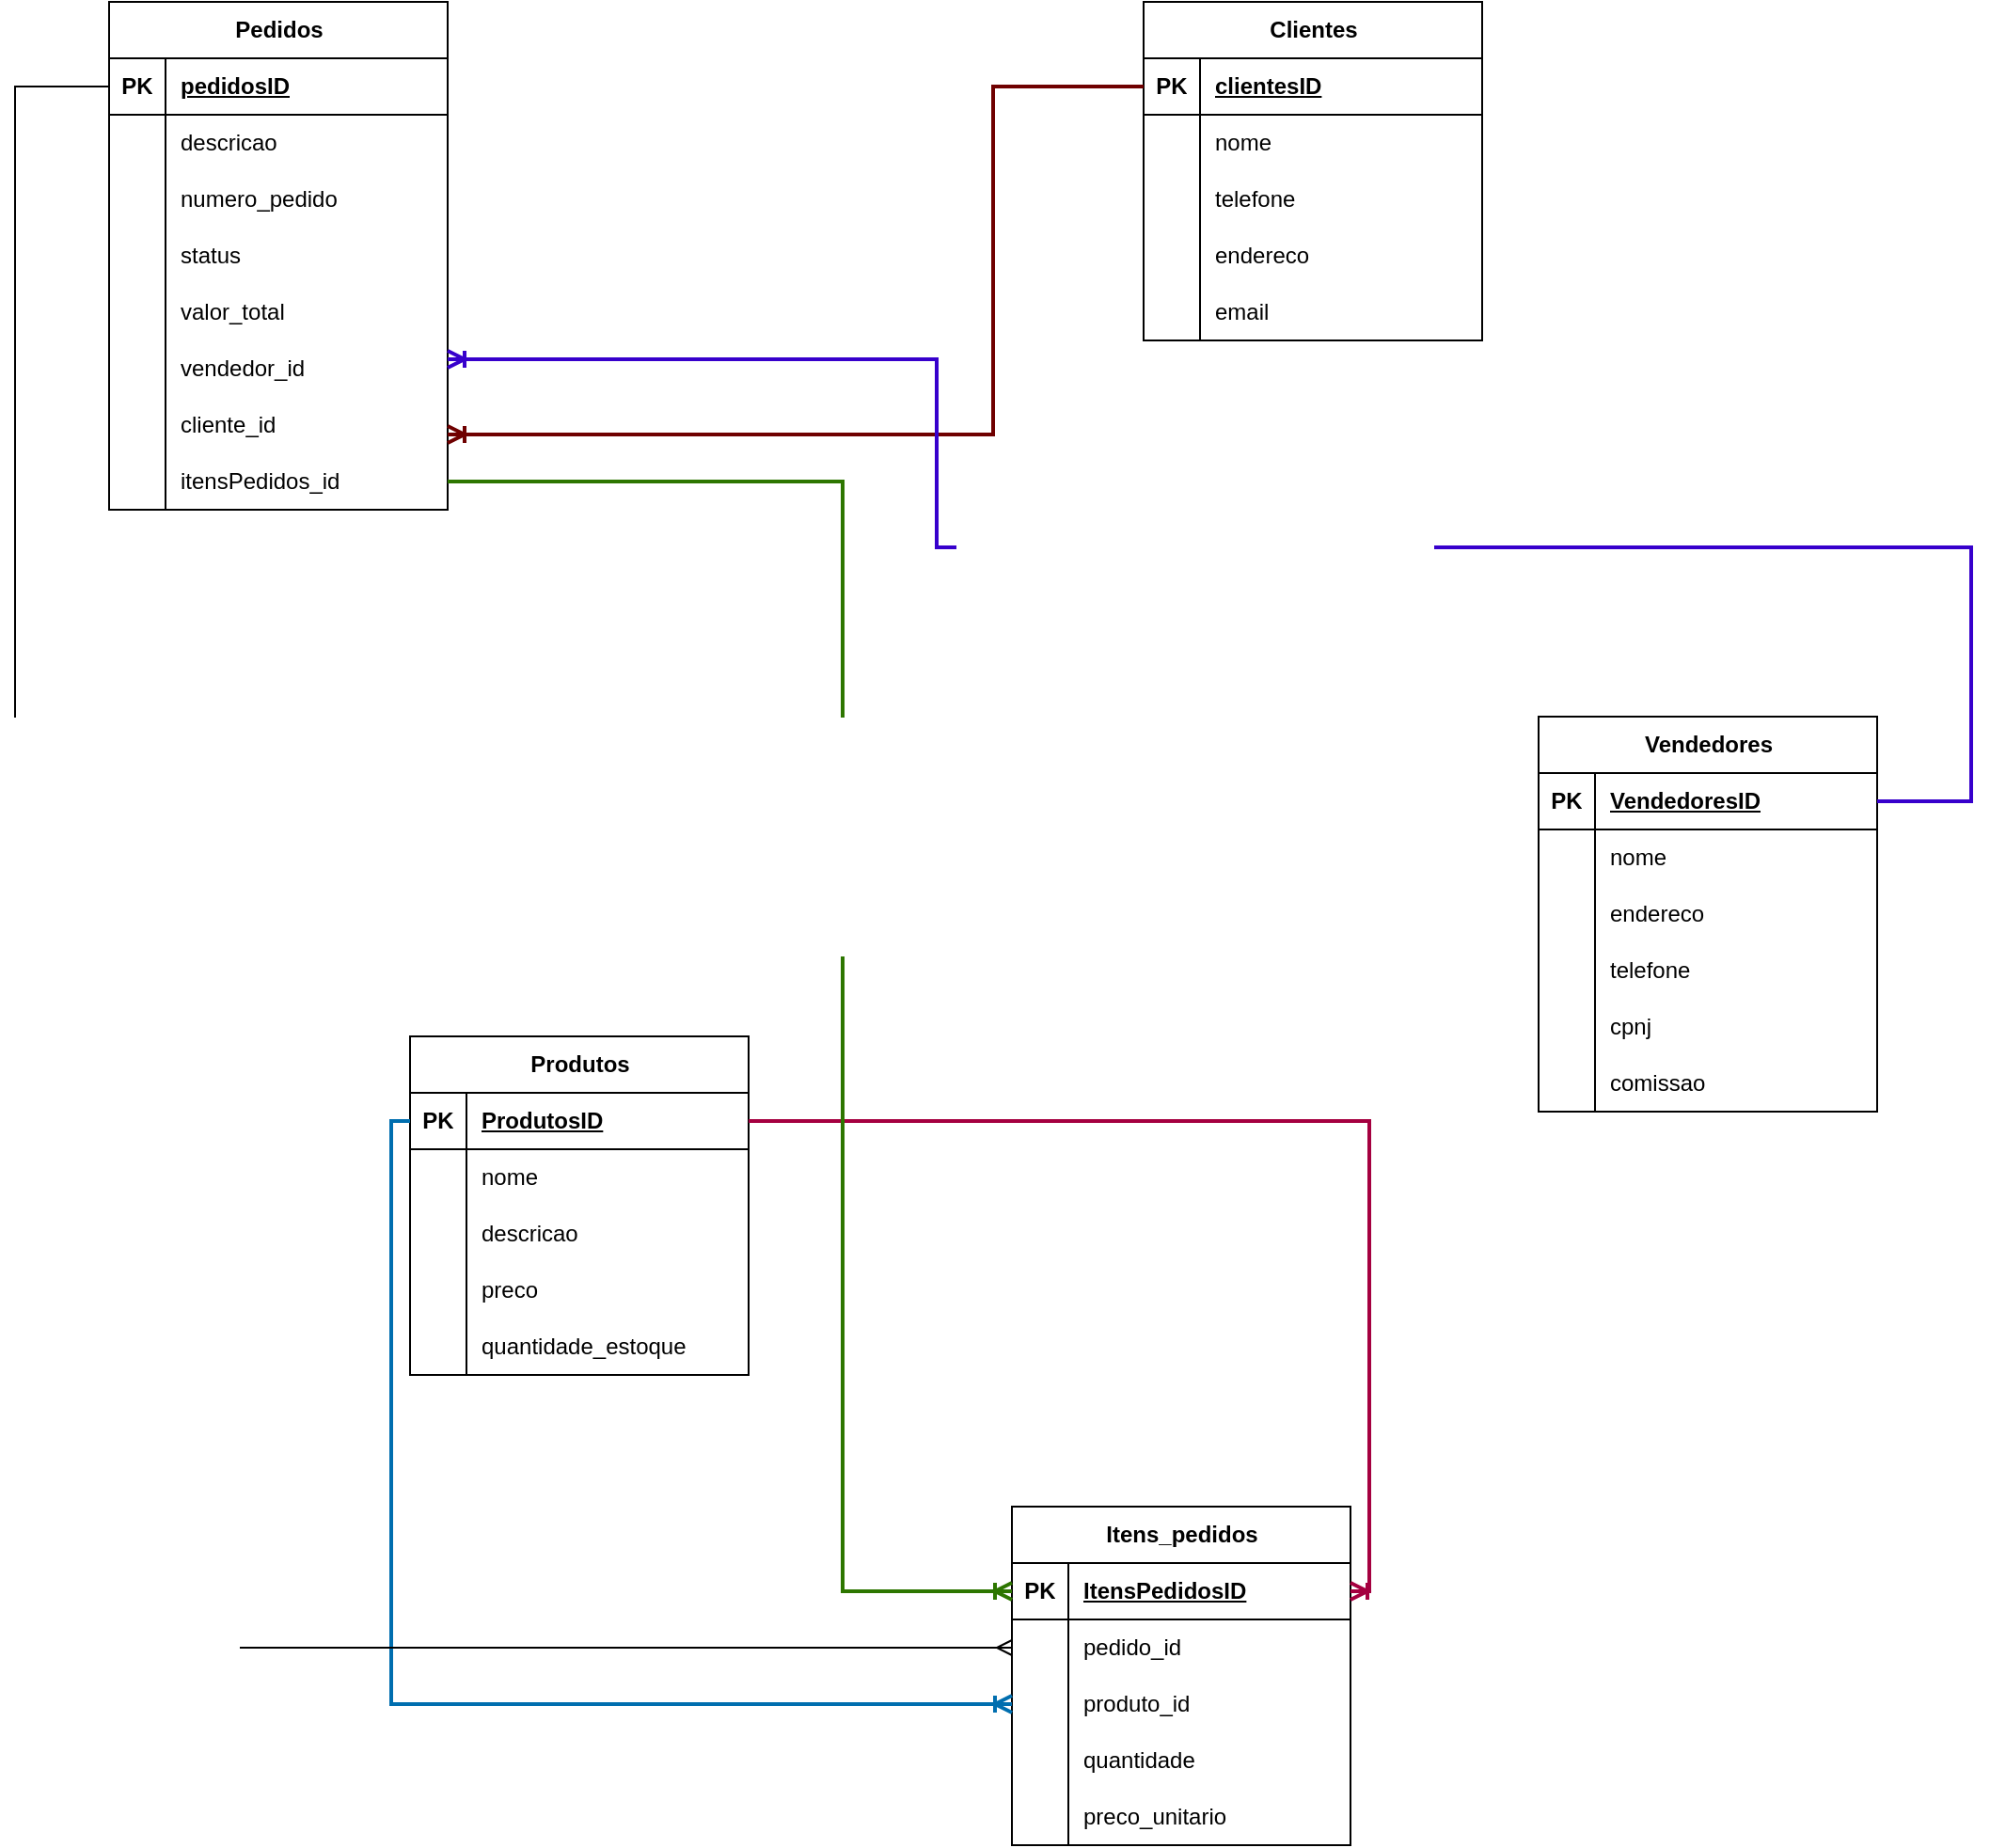 <mxfile version="27.2.0">
  <diagram name="Página-1" id="6FJPmShcz8cH9Rp6c7KJ">
    <mxGraphModel dx="2280" dy="775" grid="1" gridSize="10" guides="1" tooltips="1" connect="1" arrows="1" fold="1" page="1" pageScale="1" pageWidth="827" pageHeight="1169" math="0" shadow="0">
      <root>
        <mxCell id="0" />
        <mxCell id="1" parent="0" />
        <mxCell id="ViAc8GlZ0rlpgZaHdrDQ-25" value="Clientes" style="shape=table;startSize=30;container=1;collapsible=1;childLayout=tableLayout;fixedRows=1;rowLines=0;fontStyle=1;align=center;resizeLast=1;html=1;" parent="1" vertex="1">
          <mxGeometry x="220" y="60" width="180" height="180" as="geometry" />
        </mxCell>
        <mxCell id="ViAc8GlZ0rlpgZaHdrDQ-26" value="" style="shape=tableRow;horizontal=0;startSize=0;swimlaneHead=0;swimlaneBody=0;fillColor=none;collapsible=0;dropTarget=0;points=[[0,0.5],[1,0.5]];portConstraint=eastwest;top=0;left=0;right=0;bottom=1;" parent="ViAc8GlZ0rlpgZaHdrDQ-25" vertex="1">
          <mxGeometry y="30" width="180" height="30" as="geometry" />
        </mxCell>
        <mxCell id="ViAc8GlZ0rlpgZaHdrDQ-27" value="PK" style="shape=partialRectangle;connectable=0;fillColor=none;top=0;left=0;bottom=0;right=0;fontStyle=1;overflow=hidden;whiteSpace=wrap;html=1;" parent="ViAc8GlZ0rlpgZaHdrDQ-26" vertex="1">
          <mxGeometry width="30" height="30" as="geometry">
            <mxRectangle width="30" height="30" as="alternateBounds" />
          </mxGeometry>
        </mxCell>
        <mxCell id="ViAc8GlZ0rlpgZaHdrDQ-28" value="clientesID" style="shape=partialRectangle;connectable=0;fillColor=none;top=0;left=0;bottom=0;right=0;align=left;spacingLeft=6;fontStyle=5;overflow=hidden;whiteSpace=wrap;html=1;" parent="ViAc8GlZ0rlpgZaHdrDQ-26" vertex="1">
          <mxGeometry x="30" width="150" height="30" as="geometry">
            <mxRectangle width="150" height="30" as="alternateBounds" />
          </mxGeometry>
        </mxCell>
        <mxCell id="ViAc8GlZ0rlpgZaHdrDQ-29" value="" style="shape=tableRow;horizontal=0;startSize=0;swimlaneHead=0;swimlaneBody=0;fillColor=none;collapsible=0;dropTarget=0;points=[[0,0.5],[1,0.5]];portConstraint=eastwest;top=0;left=0;right=0;bottom=0;" parent="ViAc8GlZ0rlpgZaHdrDQ-25" vertex="1">
          <mxGeometry y="60" width="180" height="30" as="geometry" />
        </mxCell>
        <mxCell id="ViAc8GlZ0rlpgZaHdrDQ-30" value="" style="shape=partialRectangle;connectable=0;fillColor=none;top=0;left=0;bottom=0;right=0;editable=1;overflow=hidden;whiteSpace=wrap;html=1;" parent="ViAc8GlZ0rlpgZaHdrDQ-29" vertex="1">
          <mxGeometry width="30" height="30" as="geometry">
            <mxRectangle width="30" height="30" as="alternateBounds" />
          </mxGeometry>
        </mxCell>
        <mxCell id="ViAc8GlZ0rlpgZaHdrDQ-31" value="nome" style="shape=partialRectangle;connectable=0;fillColor=none;top=0;left=0;bottom=0;right=0;align=left;spacingLeft=6;overflow=hidden;whiteSpace=wrap;html=1;" parent="ViAc8GlZ0rlpgZaHdrDQ-29" vertex="1">
          <mxGeometry x="30" width="150" height="30" as="geometry">
            <mxRectangle width="150" height="30" as="alternateBounds" />
          </mxGeometry>
        </mxCell>
        <mxCell id="ViAc8GlZ0rlpgZaHdrDQ-32" value="" style="shape=tableRow;horizontal=0;startSize=0;swimlaneHead=0;swimlaneBody=0;fillColor=none;collapsible=0;dropTarget=0;points=[[0,0.5],[1,0.5]];portConstraint=eastwest;top=0;left=0;right=0;bottom=0;" parent="ViAc8GlZ0rlpgZaHdrDQ-25" vertex="1">
          <mxGeometry y="90" width="180" height="30" as="geometry" />
        </mxCell>
        <mxCell id="ViAc8GlZ0rlpgZaHdrDQ-33" value="" style="shape=partialRectangle;connectable=0;fillColor=none;top=0;left=0;bottom=0;right=0;editable=1;overflow=hidden;whiteSpace=wrap;html=1;" parent="ViAc8GlZ0rlpgZaHdrDQ-32" vertex="1">
          <mxGeometry width="30" height="30" as="geometry">
            <mxRectangle width="30" height="30" as="alternateBounds" />
          </mxGeometry>
        </mxCell>
        <mxCell id="ViAc8GlZ0rlpgZaHdrDQ-34" value="telefone" style="shape=partialRectangle;connectable=0;fillColor=none;top=0;left=0;bottom=0;right=0;align=left;spacingLeft=6;overflow=hidden;whiteSpace=wrap;html=1;" parent="ViAc8GlZ0rlpgZaHdrDQ-32" vertex="1">
          <mxGeometry x="30" width="150" height="30" as="geometry">
            <mxRectangle width="150" height="30" as="alternateBounds" />
          </mxGeometry>
        </mxCell>
        <mxCell id="ViAc8GlZ0rlpgZaHdrDQ-35" value="" style="shape=tableRow;horizontal=0;startSize=0;swimlaneHead=0;swimlaneBody=0;fillColor=none;collapsible=0;dropTarget=0;points=[[0,0.5],[1,0.5]];portConstraint=eastwest;top=0;left=0;right=0;bottom=0;" parent="ViAc8GlZ0rlpgZaHdrDQ-25" vertex="1">
          <mxGeometry y="120" width="180" height="30" as="geometry" />
        </mxCell>
        <mxCell id="ViAc8GlZ0rlpgZaHdrDQ-36" value="" style="shape=partialRectangle;connectable=0;fillColor=none;top=0;left=0;bottom=0;right=0;editable=1;overflow=hidden;whiteSpace=wrap;html=1;" parent="ViAc8GlZ0rlpgZaHdrDQ-35" vertex="1">
          <mxGeometry width="30" height="30" as="geometry">
            <mxRectangle width="30" height="30" as="alternateBounds" />
          </mxGeometry>
        </mxCell>
        <mxCell id="ViAc8GlZ0rlpgZaHdrDQ-37" value="endereco" style="shape=partialRectangle;connectable=0;fillColor=none;top=0;left=0;bottom=0;right=0;align=left;spacingLeft=6;overflow=hidden;whiteSpace=wrap;html=1;" parent="ViAc8GlZ0rlpgZaHdrDQ-35" vertex="1">
          <mxGeometry x="30" width="150" height="30" as="geometry">
            <mxRectangle width="150" height="30" as="alternateBounds" />
          </mxGeometry>
        </mxCell>
        <mxCell id="ViAc8GlZ0rlpgZaHdrDQ-38" value="" style="shape=tableRow;horizontal=0;startSize=0;swimlaneHead=0;swimlaneBody=0;fillColor=none;collapsible=0;dropTarget=0;points=[[0,0.5],[1,0.5]];portConstraint=eastwest;top=0;left=0;right=0;bottom=0;" parent="ViAc8GlZ0rlpgZaHdrDQ-25" vertex="1">
          <mxGeometry y="150" width="180" height="30" as="geometry" />
        </mxCell>
        <mxCell id="ViAc8GlZ0rlpgZaHdrDQ-39" value="" style="shape=partialRectangle;connectable=0;fillColor=none;top=0;left=0;bottom=0;right=0;editable=1;overflow=hidden;whiteSpace=wrap;html=1;" parent="ViAc8GlZ0rlpgZaHdrDQ-38" vertex="1">
          <mxGeometry width="30" height="30" as="geometry">
            <mxRectangle width="30" height="30" as="alternateBounds" />
          </mxGeometry>
        </mxCell>
        <mxCell id="ViAc8GlZ0rlpgZaHdrDQ-40" value="email" style="shape=partialRectangle;connectable=0;fillColor=none;top=0;left=0;bottom=0;right=0;align=left;spacingLeft=6;overflow=hidden;whiteSpace=wrap;html=1;" parent="ViAc8GlZ0rlpgZaHdrDQ-38" vertex="1">
          <mxGeometry x="30" width="150" height="30" as="geometry">
            <mxRectangle width="150" height="30" as="alternateBounds" />
          </mxGeometry>
        </mxCell>
        <mxCell id="ViAc8GlZ0rlpgZaHdrDQ-41" value="Produtos" style="shape=table;startSize=30;container=1;collapsible=1;childLayout=tableLayout;fixedRows=1;rowLines=0;fontStyle=1;align=center;resizeLast=1;html=1;" parent="1" vertex="1">
          <mxGeometry x="-170" y="610" width="180" height="180" as="geometry" />
        </mxCell>
        <mxCell id="ViAc8GlZ0rlpgZaHdrDQ-42" value="" style="shape=tableRow;horizontal=0;startSize=0;swimlaneHead=0;swimlaneBody=0;fillColor=none;collapsible=0;dropTarget=0;points=[[0,0.5],[1,0.5]];portConstraint=eastwest;top=0;left=0;right=0;bottom=1;" parent="ViAc8GlZ0rlpgZaHdrDQ-41" vertex="1">
          <mxGeometry y="30" width="180" height="30" as="geometry" />
        </mxCell>
        <mxCell id="ViAc8GlZ0rlpgZaHdrDQ-43" value="PK" style="shape=partialRectangle;connectable=0;fillColor=none;top=0;left=0;bottom=0;right=0;fontStyle=1;overflow=hidden;whiteSpace=wrap;html=1;" parent="ViAc8GlZ0rlpgZaHdrDQ-42" vertex="1">
          <mxGeometry width="30" height="30" as="geometry">
            <mxRectangle width="30" height="30" as="alternateBounds" />
          </mxGeometry>
        </mxCell>
        <mxCell id="ViAc8GlZ0rlpgZaHdrDQ-44" value="ProdutosID" style="shape=partialRectangle;connectable=0;fillColor=none;top=0;left=0;bottom=0;right=0;align=left;spacingLeft=6;fontStyle=5;overflow=hidden;whiteSpace=wrap;html=1;" parent="ViAc8GlZ0rlpgZaHdrDQ-42" vertex="1">
          <mxGeometry x="30" width="150" height="30" as="geometry">
            <mxRectangle width="150" height="30" as="alternateBounds" />
          </mxGeometry>
        </mxCell>
        <mxCell id="ViAc8GlZ0rlpgZaHdrDQ-45" value="" style="shape=tableRow;horizontal=0;startSize=0;swimlaneHead=0;swimlaneBody=0;fillColor=none;collapsible=0;dropTarget=0;points=[[0,0.5],[1,0.5]];portConstraint=eastwest;top=0;left=0;right=0;bottom=0;" parent="ViAc8GlZ0rlpgZaHdrDQ-41" vertex="1">
          <mxGeometry y="60" width="180" height="30" as="geometry" />
        </mxCell>
        <mxCell id="ViAc8GlZ0rlpgZaHdrDQ-46" value="" style="shape=partialRectangle;connectable=0;fillColor=none;top=0;left=0;bottom=0;right=0;editable=1;overflow=hidden;whiteSpace=wrap;html=1;" parent="ViAc8GlZ0rlpgZaHdrDQ-45" vertex="1">
          <mxGeometry width="30" height="30" as="geometry">
            <mxRectangle width="30" height="30" as="alternateBounds" />
          </mxGeometry>
        </mxCell>
        <mxCell id="ViAc8GlZ0rlpgZaHdrDQ-47" value="nome" style="shape=partialRectangle;connectable=0;fillColor=none;top=0;left=0;bottom=0;right=0;align=left;spacingLeft=6;overflow=hidden;whiteSpace=wrap;html=1;" parent="ViAc8GlZ0rlpgZaHdrDQ-45" vertex="1">
          <mxGeometry x="30" width="150" height="30" as="geometry">
            <mxRectangle width="150" height="30" as="alternateBounds" />
          </mxGeometry>
        </mxCell>
        <mxCell id="ViAc8GlZ0rlpgZaHdrDQ-48" value="" style="shape=tableRow;horizontal=0;startSize=0;swimlaneHead=0;swimlaneBody=0;fillColor=none;collapsible=0;dropTarget=0;points=[[0,0.5],[1,0.5]];portConstraint=eastwest;top=0;left=0;right=0;bottom=0;" parent="ViAc8GlZ0rlpgZaHdrDQ-41" vertex="1">
          <mxGeometry y="90" width="180" height="30" as="geometry" />
        </mxCell>
        <mxCell id="ViAc8GlZ0rlpgZaHdrDQ-49" value="" style="shape=partialRectangle;connectable=0;fillColor=none;top=0;left=0;bottom=0;right=0;editable=1;overflow=hidden;whiteSpace=wrap;html=1;" parent="ViAc8GlZ0rlpgZaHdrDQ-48" vertex="1">
          <mxGeometry width="30" height="30" as="geometry">
            <mxRectangle width="30" height="30" as="alternateBounds" />
          </mxGeometry>
        </mxCell>
        <mxCell id="ViAc8GlZ0rlpgZaHdrDQ-50" value="descricao" style="shape=partialRectangle;connectable=0;fillColor=none;top=0;left=0;bottom=0;right=0;align=left;spacingLeft=6;overflow=hidden;whiteSpace=wrap;html=1;" parent="ViAc8GlZ0rlpgZaHdrDQ-48" vertex="1">
          <mxGeometry x="30" width="150" height="30" as="geometry">
            <mxRectangle width="150" height="30" as="alternateBounds" />
          </mxGeometry>
        </mxCell>
        <mxCell id="ViAc8GlZ0rlpgZaHdrDQ-51" value="" style="shape=tableRow;horizontal=0;startSize=0;swimlaneHead=0;swimlaneBody=0;fillColor=none;collapsible=0;dropTarget=0;points=[[0,0.5],[1,0.5]];portConstraint=eastwest;top=0;left=0;right=0;bottom=0;" parent="ViAc8GlZ0rlpgZaHdrDQ-41" vertex="1">
          <mxGeometry y="120" width="180" height="30" as="geometry" />
        </mxCell>
        <mxCell id="ViAc8GlZ0rlpgZaHdrDQ-52" value="" style="shape=partialRectangle;connectable=0;fillColor=none;top=0;left=0;bottom=0;right=0;editable=1;overflow=hidden;whiteSpace=wrap;html=1;" parent="ViAc8GlZ0rlpgZaHdrDQ-51" vertex="1">
          <mxGeometry width="30" height="30" as="geometry">
            <mxRectangle width="30" height="30" as="alternateBounds" />
          </mxGeometry>
        </mxCell>
        <mxCell id="ViAc8GlZ0rlpgZaHdrDQ-53" value="preco" style="shape=partialRectangle;connectable=0;fillColor=none;top=0;left=0;bottom=0;right=0;align=left;spacingLeft=6;overflow=hidden;whiteSpace=wrap;html=1;" parent="ViAc8GlZ0rlpgZaHdrDQ-51" vertex="1">
          <mxGeometry x="30" width="150" height="30" as="geometry">
            <mxRectangle width="150" height="30" as="alternateBounds" />
          </mxGeometry>
        </mxCell>
        <mxCell id="ViAc8GlZ0rlpgZaHdrDQ-54" value="" style="shape=tableRow;horizontal=0;startSize=0;swimlaneHead=0;swimlaneBody=0;fillColor=none;collapsible=0;dropTarget=0;points=[[0,0.5],[1,0.5]];portConstraint=eastwest;top=0;left=0;right=0;bottom=0;" parent="ViAc8GlZ0rlpgZaHdrDQ-41" vertex="1">
          <mxGeometry y="150" width="180" height="30" as="geometry" />
        </mxCell>
        <mxCell id="ViAc8GlZ0rlpgZaHdrDQ-55" value="" style="shape=partialRectangle;connectable=0;fillColor=none;top=0;left=0;bottom=0;right=0;editable=1;overflow=hidden;whiteSpace=wrap;html=1;" parent="ViAc8GlZ0rlpgZaHdrDQ-54" vertex="1">
          <mxGeometry width="30" height="30" as="geometry">
            <mxRectangle width="30" height="30" as="alternateBounds" />
          </mxGeometry>
        </mxCell>
        <mxCell id="ViAc8GlZ0rlpgZaHdrDQ-56" value="quantidade_estoque" style="shape=partialRectangle;connectable=0;fillColor=none;top=0;left=0;bottom=0;right=0;align=left;spacingLeft=6;overflow=hidden;whiteSpace=wrap;html=1;" parent="ViAc8GlZ0rlpgZaHdrDQ-54" vertex="1">
          <mxGeometry x="30" width="150" height="30" as="geometry">
            <mxRectangle width="150" height="30" as="alternateBounds" />
          </mxGeometry>
        </mxCell>
        <mxCell id="ViAc8GlZ0rlpgZaHdrDQ-70" value="Vendedores" style="shape=table;startSize=30;container=1;collapsible=1;childLayout=tableLayout;fixedRows=1;rowLines=0;fontStyle=1;align=center;resizeLast=1;html=1;" parent="1" vertex="1">
          <mxGeometry x="430" y="440" width="180" height="210" as="geometry" />
        </mxCell>
        <mxCell id="ViAc8GlZ0rlpgZaHdrDQ-71" value="" style="shape=tableRow;horizontal=0;startSize=0;swimlaneHead=0;swimlaneBody=0;fillColor=none;collapsible=0;dropTarget=0;points=[[0,0.5],[1,0.5]];portConstraint=eastwest;top=0;left=0;right=0;bottom=1;" parent="ViAc8GlZ0rlpgZaHdrDQ-70" vertex="1">
          <mxGeometry y="30" width="180" height="30" as="geometry" />
        </mxCell>
        <mxCell id="ViAc8GlZ0rlpgZaHdrDQ-72" value="PK" style="shape=partialRectangle;connectable=0;fillColor=none;top=0;left=0;bottom=0;right=0;fontStyle=1;overflow=hidden;whiteSpace=wrap;html=1;" parent="ViAc8GlZ0rlpgZaHdrDQ-71" vertex="1">
          <mxGeometry width="30" height="30" as="geometry">
            <mxRectangle width="30" height="30" as="alternateBounds" />
          </mxGeometry>
        </mxCell>
        <mxCell id="ViAc8GlZ0rlpgZaHdrDQ-73" value="VendedoresID" style="shape=partialRectangle;connectable=0;fillColor=none;top=0;left=0;bottom=0;right=0;align=left;spacingLeft=6;fontStyle=5;overflow=hidden;whiteSpace=wrap;html=1;" parent="ViAc8GlZ0rlpgZaHdrDQ-71" vertex="1">
          <mxGeometry x="30" width="150" height="30" as="geometry">
            <mxRectangle width="150" height="30" as="alternateBounds" />
          </mxGeometry>
        </mxCell>
        <mxCell id="ViAc8GlZ0rlpgZaHdrDQ-74" value="" style="shape=tableRow;horizontal=0;startSize=0;swimlaneHead=0;swimlaneBody=0;fillColor=none;collapsible=0;dropTarget=0;points=[[0,0.5],[1,0.5]];portConstraint=eastwest;top=0;left=0;right=0;bottom=0;" parent="ViAc8GlZ0rlpgZaHdrDQ-70" vertex="1">
          <mxGeometry y="60" width="180" height="30" as="geometry" />
        </mxCell>
        <mxCell id="ViAc8GlZ0rlpgZaHdrDQ-75" value="" style="shape=partialRectangle;connectable=0;fillColor=none;top=0;left=0;bottom=0;right=0;editable=1;overflow=hidden;whiteSpace=wrap;html=1;" parent="ViAc8GlZ0rlpgZaHdrDQ-74" vertex="1">
          <mxGeometry width="30" height="30" as="geometry">
            <mxRectangle width="30" height="30" as="alternateBounds" />
          </mxGeometry>
        </mxCell>
        <mxCell id="ViAc8GlZ0rlpgZaHdrDQ-76" value="nome" style="shape=partialRectangle;connectable=0;fillColor=none;top=0;left=0;bottom=0;right=0;align=left;spacingLeft=6;overflow=hidden;whiteSpace=wrap;html=1;" parent="ViAc8GlZ0rlpgZaHdrDQ-74" vertex="1">
          <mxGeometry x="30" width="150" height="30" as="geometry">
            <mxRectangle width="150" height="30" as="alternateBounds" />
          </mxGeometry>
        </mxCell>
        <mxCell id="ViAc8GlZ0rlpgZaHdrDQ-77" value="" style="shape=tableRow;horizontal=0;startSize=0;swimlaneHead=0;swimlaneBody=0;fillColor=none;collapsible=0;dropTarget=0;points=[[0,0.5],[1,0.5]];portConstraint=eastwest;top=0;left=0;right=0;bottom=0;" parent="ViAc8GlZ0rlpgZaHdrDQ-70" vertex="1">
          <mxGeometry y="90" width="180" height="30" as="geometry" />
        </mxCell>
        <mxCell id="ViAc8GlZ0rlpgZaHdrDQ-78" value="" style="shape=partialRectangle;connectable=0;fillColor=none;top=0;left=0;bottom=0;right=0;editable=1;overflow=hidden;whiteSpace=wrap;html=1;" parent="ViAc8GlZ0rlpgZaHdrDQ-77" vertex="1">
          <mxGeometry width="30" height="30" as="geometry">
            <mxRectangle width="30" height="30" as="alternateBounds" />
          </mxGeometry>
        </mxCell>
        <mxCell id="ViAc8GlZ0rlpgZaHdrDQ-79" value="endereco" style="shape=partialRectangle;connectable=0;fillColor=none;top=0;left=0;bottom=0;right=0;align=left;spacingLeft=6;overflow=hidden;whiteSpace=wrap;html=1;" parent="ViAc8GlZ0rlpgZaHdrDQ-77" vertex="1">
          <mxGeometry x="30" width="150" height="30" as="geometry">
            <mxRectangle width="150" height="30" as="alternateBounds" />
          </mxGeometry>
        </mxCell>
        <mxCell id="ViAc8GlZ0rlpgZaHdrDQ-80" value="" style="shape=tableRow;horizontal=0;startSize=0;swimlaneHead=0;swimlaneBody=0;fillColor=none;collapsible=0;dropTarget=0;points=[[0,0.5],[1,0.5]];portConstraint=eastwest;top=0;left=0;right=0;bottom=0;" parent="ViAc8GlZ0rlpgZaHdrDQ-70" vertex="1">
          <mxGeometry y="120" width="180" height="30" as="geometry" />
        </mxCell>
        <mxCell id="ViAc8GlZ0rlpgZaHdrDQ-81" value="" style="shape=partialRectangle;connectable=0;fillColor=none;top=0;left=0;bottom=0;right=0;editable=1;overflow=hidden;whiteSpace=wrap;html=1;" parent="ViAc8GlZ0rlpgZaHdrDQ-80" vertex="1">
          <mxGeometry width="30" height="30" as="geometry">
            <mxRectangle width="30" height="30" as="alternateBounds" />
          </mxGeometry>
        </mxCell>
        <mxCell id="ViAc8GlZ0rlpgZaHdrDQ-82" value="telefone" style="shape=partialRectangle;connectable=0;fillColor=none;top=0;left=0;bottom=0;right=0;align=left;spacingLeft=6;overflow=hidden;whiteSpace=wrap;html=1;" parent="ViAc8GlZ0rlpgZaHdrDQ-80" vertex="1">
          <mxGeometry x="30" width="150" height="30" as="geometry">
            <mxRectangle width="150" height="30" as="alternateBounds" />
          </mxGeometry>
        </mxCell>
        <mxCell id="ViAc8GlZ0rlpgZaHdrDQ-83" value="" style="shape=tableRow;horizontal=0;startSize=0;swimlaneHead=0;swimlaneBody=0;fillColor=none;collapsible=0;dropTarget=0;points=[[0,0.5],[1,0.5]];portConstraint=eastwest;top=0;left=0;right=0;bottom=0;" parent="ViAc8GlZ0rlpgZaHdrDQ-70" vertex="1">
          <mxGeometry y="150" width="180" height="30" as="geometry" />
        </mxCell>
        <mxCell id="ViAc8GlZ0rlpgZaHdrDQ-84" value="" style="shape=partialRectangle;connectable=0;fillColor=none;top=0;left=0;bottom=0;right=0;editable=1;overflow=hidden;whiteSpace=wrap;html=1;" parent="ViAc8GlZ0rlpgZaHdrDQ-83" vertex="1">
          <mxGeometry width="30" height="30" as="geometry">
            <mxRectangle width="30" height="30" as="alternateBounds" />
          </mxGeometry>
        </mxCell>
        <mxCell id="ViAc8GlZ0rlpgZaHdrDQ-85" value="cpnj" style="shape=partialRectangle;connectable=0;fillColor=none;top=0;left=0;bottom=0;right=0;align=left;spacingLeft=6;overflow=hidden;whiteSpace=wrap;html=1;" parent="ViAc8GlZ0rlpgZaHdrDQ-83" vertex="1">
          <mxGeometry x="30" width="150" height="30" as="geometry">
            <mxRectangle width="150" height="30" as="alternateBounds" />
          </mxGeometry>
        </mxCell>
        <mxCell id="aoJkCYk-9T-66vQ-9A_S-1" style="shape=tableRow;horizontal=0;startSize=0;swimlaneHead=0;swimlaneBody=0;fillColor=none;collapsible=0;dropTarget=0;points=[[0,0.5],[1,0.5]];portConstraint=eastwest;top=0;left=0;right=0;bottom=0;" vertex="1" parent="ViAc8GlZ0rlpgZaHdrDQ-70">
          <mxGeometry y="180" width="180" height="30" as="geometry" />
        </mxCell>
        <mxCell id="aoJkCYk-9T-66vQ-9A_S-2" style="shape=partialRectangle;connectable=0;fillColor=none;top=0;left=0;bottom=0;right=0;editable=1;overflow=hidden;whiteSpace=wrap;html=1;" vertex="1" parent="aoJkCYk-9T-66vQ-9A_S-1">
          <mxGeometry width="30" height="30" as="geometry">
            <mxRectangle width="30" height="30" as="alternateBounds" />
          </mxGeometry>
        </mxCell>
        <mxCell id="aoJkCYk-9T-66vQ-9A_S-3" value="comissao" style="shape=partialRectangle;connectable=0;fillColor=none;top=0;left=0;bottom=0;right=0;align=left;spacingLeft=6;overflow=hidden;whiteSpace=wrap;html=1;" vertex="1" parent="aoJkCYk-9T-66vQ-9A_S-1">
          <mxGeometry x="30" width="150" height="30" as="geometry">
            <mxRectangle width="150" height="30" as="alternateBounds" />
          </mxGeometry>
        </mxCell>
        <mxCell id="ViAc8GlZ0rlpgZaHdrDQ-86" value="Itens_pedidos" style="shape=table;startSize=30;container=1;collapsible=1;childLayout=tableLayout;fixedRows=1;rowLines=0;fontStyle=1;align=center;resizeLast=1;html=1;" parent="1" vertex="1">
          <mxGeometry x="150" y="860" width="180" height="180" as="geometry" />
        </mxCell>
        <mxCell id="ViAc8GlZ0rlpgZaHdrDQ-87" value="" style="shape=tableRow;horizontal=0;startSize=0;swimlaneHead=0;swimlaneBody=0;fillColor=none;collapsible=0;dropTarget=0;points=[[0,0.5],[1,0.5]];portConstraint=eastwest;top=0;left=0;right=0;bottom=1;" parent="ViAc8GlZ0rlpgZaHdrDQ-86" vertex="1">
          <mxGeometry y="30" width="180" height="30" as="geometry" />
        </mxCell>
        <mxCell id="ViAc8GlZ0rlpgZaHdrDQ-88" value="PK" style="shape=partialRectangle;connectable=0;fillColor=none;top=0;left=0;bottom=0;right=0;fontStyle=1;overflow=hidden;whiteSpace=wrap;html=1;" parent="ViAc8GlZ0rlpgZaHdrDQ-87" vertex="1">
          <mxGeometry width="30" height="30" as="geometry">
            <mxRectangle width="30" height="30" as="alternateBounds" />
          </mxGeometry>
        </mxCell>
        <mxCell id="ViAc8GlZ0rlpgZaHdrDQ-89" value="ItensPedidosID" style="shape=partialRectangle;connectable=0;fillColor=none;top=0;left=0;bottom=0;right=0;align=left;spacingLeft=6;fontStyle=5;overflow=hidden;whiteSpace=wrap;html=1;" parent="ViAc8GlZ0rlpgZaHdrDQ-87" vertex="1">
          <mxGeometry x="30" width="150" height="30" as="geometry">
            <mxRectangle width="150" height="30" as="alternateBounds" />
          </mxGeometry>
        </mxCell>
        <mxCell id="ViAc8GlZ0rlpgZaHdrDQ-90" value="" style="shape=tableRow;horizontal=0;startSize=0;swimlaneHead=0;swimlaneBody=0;fillColor=none;collapsible=0;dropTarget=0;points=[[0,0.5],[1,0.5]];portConstraint=eastwest;top=0;left=0;right=0;bottom=0;" parent="ViAc8GlZ0rlpgZaHdrDQ-86" vertex="1">
          <mxGeometry y="60" width="180" height="30" as="geometry" />
        </mxCell>
        <mxCell id="ViAc8GlZ0rlpgZaHdrDQ-91" value="" style="shape=partialRectangle;connectable=0;fillColor=none;top=0;left=0;bottom=0;right=0;editable=1;overflow=hidden;whiteSpace=wrap;html=1;" parent="ViAc8GlZ0rlpgZaHdrDQ-90" vertex="1">
          <mxGeometry width="30" height="30" as="geometry">
            <mxRectangle width="30" height="30" as="alternateBounds" />
          </mxGeometry>
        </mxCell>
        <mxCell id="ViAc8GlZ0rlpgZaHdrDQ-92" value="pedido_id" style="shape=partialRectangle;connectable=0;fillColor=none;top=0;left=0;bottom=0;right=0;align=left;spacingLeft=6;overflow=hidden;whiteSpace=wrap;html=1;" parent="ViAc8GlZ0rlpgZaHdrDQ-90" vertex="1">
          <mxGeometry x="30" width="150" height="30" as="geometry">
            <mxRectangle width="150" height="30" as="alternateBounds" />
          </mxGeometry>
        </mxCell>
        <mxCell id="ViAc8GlZ0rlpgZaHdrDQ-93" value="" style="shape=tableRow;horizontal=0;startSize=0;swimlaneHead=0;swimlaneBody=0;fillColor=none;collapsible=0;dropTarget=0;points=[[0,0.5],[1,0.5]];portConstraint=eastwest;top=0;left=0;right=0;bottom=0;" parent="ViAc8GlZ0rlpgZaHdrDQ-86" vertex="1">
          <mxGeometry y="90" width="180" height="30" as="geometry" />
        </mxCell>
        <mxCell id="ViAc8GlZ0rlpgZaHdrDQ-94" value="" style="shape=partialRectangle;connectable=0;fillColor=none;top=0;left=0;bottom=0;right=0;editable=1;overflow=hidden;whiteSpace=wrap;html=1;" parent="ViAc8GlZ0rlpgZaHdrDQ-93" vertex="1">
          <mxGeometry width="30" height="30" as="geometry">
            <mxRectangle width="30" height="30" as="alternateBounds" />
          </mxGeometry>
        </mxCell>
        <mxCell id="ViAc8GlZ0rlpgZaHdrDQ-95" value="produto_id" style="shape=partialRectangle;connectable=0;fillColor=none;top=0;left=0;bottom=0;right=0;align=left;spacingLeft=6;overflow=hidden;whiteSpace=wrap;html=1;" parent="ViAc8GlZ0rlpgZaHdrDQ-93" vertex="1">
          <mxGeometry x="30" width="150" height="30" as="geometry">
            <mxRectangle width="150" height="30" as="alternateBounds" />
          </mxGeometry>
        </mxCell>
        <mxCell id="ViAc8GlZ0rlpgZaHdrDQ-96" value="" style="shape=tableRow;horizontal=0;startSize=0;swimlaneHead=0;swimlaneBody=0;fillColor=none;collapsible=0;dropTarget=0;points=[[0,0.5],[1,0.5]];portConstraint=eastwest;top=0;left=0;right=0;bottom=0;" parent="ViAc8GlZ0rlpgZaHdrDQ-86" vertex="1">
          <mxGeometry y="120" width="180" height="30" as="geometry" />
        </mxCell>
        <mxCell id="ViAc8GlZ0rlpgZaHdrDQ-97" value="" style="shape=partialRectangle;connectable=0;fillColor=none;top=0;left=0;bottom=0;right=0;editable=1;overflow=hidden;whiteSpace=wrap;html=1;" parent="ViAc8GlZ0rlpgZaHdrDQ-96" vertex="1">
          <mxGeometry width="30" height="30" as="geometry">
            <mxRectangle width="30" height="30" as="alternateBounds" />
          </mxGeometry>
        </mxCell>
        <mxCell id="ViAc8GlZ0rlpgZaHdrDQ-98" value="quantidade" style="shape=partialRectangle;connectable=0;fillColor=none;top=0;left=0;bottom=0;right=0;align=left;spacingLeft=6;overflow=hidden;whiteSpace=wrap;html=1;" parent="ViAc8GlZ0rlpgZaHdrDQ-96" vertex="1">
          <mxGeometry x="30" width="150" height="30" as="geometry">
            <mxRectangle width="150" height="30" as="alternateBounds" />
          </mxGeometry>
        </mxCell>
        <mxCell id="ViAc8GlZ0rlpgZaHdrDQ-162" value="" style="shape=tableRow;horizontal=0;startSize=0;swimlaneHead=0;swimlaneBody=0;fillColor=none;collapsible=0;dropTarget=0;points=[[0,0.5],[1,0.5]];portConstraint=eastwest;top=0;left=0;right=0;bottom=0;" parent="ViAc8GlZ0rlpgZaHdrDQ-86" vertex="1">
          <mxGeometry y="150" width="180" height="30" as="geometry" />
        </mxCell>
        <mxCell id="ViAc8GlZ0rlpgZaHdrDQ-163" value="" style="shape=partialRectangle;connectable=0;fillColor=none;top=0;left=0;bottom=0;right=0;editable=1;overflow=hidden;whiteSpace=wrap;html=1;" parent="ViAc8GlZ0rlpgZaHdrDQ-162" vertex="1">
          <mxGeometry width="30" height="30" as="geometry">
            <mxRectangle width="30" height="30" as="alternateBounds" />
          </mxGeometry>
        </mxCell>
        <mxCell id="ViAc8GlZ0rlpgZaHdrDQ-164" value="preco_unitario" style="shape=partialRectangle;connectable=0;fillColor=none;top=0;left=0;bottom=0;right=0;align=left;spacingLeft=6;overflow=hidden;whiteSpace=wrap;html=1;" parent="ViAc8GlZ0rlpgZaHdrDQ-162" vertex="1">
          <mxGeometry x="30" width="150" height="30" as="geometry">
            <mxRectangle width="150" height="30" as="alternateBounds" />
          </mxGeometry>
        </mxCell>
        <mxCell id="ViAc8GlZ0rlpgZaHdrDQ-131" value="Pedidos" style="shape=table;startSize=30;container=1;collapsible=1;childLayout=tableLayout;fixedRows=1;rowLines=0;fontStyle=1;align=center;resizeLast=1;html=1;" parent="1" vertex="1">
          <mxGeometry x="-330" y="60" width="180" height="270" as="geometry" />
        </mxCell>
        <mxCell id="ViAc8GlZ0rlpgZaHdrDQ-132" value="" style="shape=tableRow;horizontal=0;startSize=0;swimlaneHead=0;swimlaneBody=0;fillColor=none;collapsible=0;dropTarget=0;points=[[0,0.5],[1,0.5]];portConstraint=eastwest;top=0;left=0;right=0;bottom=1;" parent="ViAc8GlZ0rlpgZaHdrDQ-131" vertex="1">
          <mxGeometry y="30" width="180" height="30" as="geometry" />
        </mxCell>
        <mxCell id="ViAc8GlZ0rlpgZaHdrDQ-133" value="PK" style="shape=partialRectangle;connectable=0;fillColor=none;top=0;left=0;bottom=0;right=0;fontStyle=1;overflow=hidden;whiteSpace=wrap;html=1;" parent="ViAc8GlZ0rlpgZaHdrDQ-132" vertex="1">
          <mxGeometry width="30" height="30" as="geometry">
            <mxRectangle width="30" height="30" as="alternateBounds" />
          </mxGeometry>
        </mxCell>
        <mxCell id="ViAc8GlZ0rlpgZaHdrDQ-134" value="pedidosID" style="shape=partialRectangle;connectable=0;fillColor=none;top=0;left=0;bottom=0;right=0;align=left;spacingLeft=6;fontStyle=5;overflow=hidden;whiteSpace=wrap;html=1;" parent="ViAc8GlZ0rlpgZaHdrDQ-132" vertex="1">
          <mxGeometry x="30" width="150" height="30" as="geometry">
            <mxRectangle width="150" height="30" as="alternateBounds" />
          </mxGeometry>
        </mxCell>
        <mxCell id="ViAc8GlZ0rlpgZaHdrDQ-135" value="" style="shape=tableRow;horizontal=0;startSize=0;swimlaneHead=0;swimlaneBody=0;fillColor=none;collapsible=0;dropTarget=0;points=[[0,0.5],[1,0.5]];portConstraint=eastwest;top=0;left=0;right=0;bottom=0;" parent="ViAc8GlZ0rlpgZaHdrDQ-131" vertex="1">
          <mxGeometry y="60" width="180" height="30" as="geometry" />
        </mxCell>
        <mxCell id="ViAc8GlZ0rlpgZaHdrDQ-136" value="" style="shape=partialRectangle;connectable=0;fillColor=none;top=0;left=0;bottom=0;right=0;editable=1;overflow=hidden;whiteSpace=wrap;html=1;" parent="ViAc8GlZ0rlpgZaHdrDQ-135" vertex="1">
          <mxGeometry width="30" height="30" as="geometry">
            <mxRectangle width="30" height="30" as="alternateBounds" />
          </mxGeometry>
        </mxCell>
        <mxCell id="ViAc8GlZ0rlpgZaHdrDQ-137" value="descricao" style="shape=partialRectangle;connectable=0;fillColor=none;top=0;left=0;bottom=0;right=0;align=left;spacingLeft=6;overflow=hidden;whiteSpace=wrap;html=1;" parent="ViAc8GlZ0rlpgZaHdrDQ-135" vertex="1">
          <mxGeometry x="30" width="150" height="30" as="geometry">
            <mxRectangle width="150" height="30" as="alternateBounds" />
          </mxGeometry>
        </mxCell>
        <mxCell id="ViAc8GlZ0rlpgZaHdrDQ-138" value="" style="shape=tableRow;horizontal=0;startSize=0;swimlaneHead=0;swimlaneBody=0;fillColor=none;collapsible=0;dropTarget=0;points=[[0,0.5],[1,0.5]];portConstraint=eastwest;top=0;left=0;right=0;bottom=0;" parent="ViAc8GlZ0rlpgZaHdrDQ-131" vertex="1">
          <mxGeometry y="90" width="180" height="30" as="geometry" />
        </mxCell>
        <mxCell id="ViAc8GlZ0rlpgZaHdrDQ-139" value="" style="shape=partialRectangle;connectable=0;fillColor=none;top=0;left=0;bottom=0;right=0;editable=1;overflow=hidden;whiteSpace=wrap;html=1;" parent="ViAc8GlZ0rlpgZaHdrDQ-138" vertex="1">
          <mxGeometry width="30" height="30" as="geometry">
            <mxRectangle width="30" height="30" as="alternateBounds" />
          </mxGeometry>
        </mxCell>
        <mxCell id="ViAc8GlZ0rlpgZaHdrDQ-140" value="numero_pedido" style="shape=partialRectangle;connectable=0;fillColor=none;top=0;left=0;bottom=0;right=0;align=left;spacingLeft=6;overflow=hidden;whiteSpace=wrap;html=1;" parent="ViAc8GlZ0rlpgZaHdrDQ-138" vertex="1">
          <mxGeometry x="30" width="150" height="30" as="geometry">
            <mxRectangle width="150" height="30" as="alternateBounds" />
          </mxGeometry>
        </mxCell>
        <mxCell id="ViAc8GlZ0rlpgZaHdrDQ-141" value="" style="shape=tableRow;horizontal=0;startSize=0;swimlaneHead=0;swimlaneBody=0;fillColor=none;collapsible=0;dropTarget=0;points=[[0,0.5],[1,0.5]];portConstraint=eastwest;top=0;left=0;right=0;bottom=0;" parent="ViAc8GlZ0rlpgZaHdrDQ-131" vertex="1">
          <mxGeometry y="120" width="180" height="30" as="geometry" />
        </mxCell>
        <mxCell id="ViAc8GlZ0rlpgZaHdrDQ-142" value="" style="shape=partialRectangle;connectable=0;fillColor=none;top=0;left=0;bottom=0;right=0;editable=1;overflow=hidden;whiteSpace=wrap;html=1;" parent="ViAc8GlZ0rlpgZaHdrDQ-141" vertex="1">
          <mxGeometry width="30" height="30" as="geometry">
            <mxRectangle width="30" height="30" as="alternateBounds" />
          </mxGeometry>
        </mxCell>
        <mxCell id="ViAc8GlZ0rlpgZaHdrDQ-143" value="status" style="shape=partialRectangle;connectable=0;fillColor=none;top=0;left=0;bottom=0;right=0;align=left;spacingLeft=6;overflow=hidden;whiteSpace=wrap;html=1;" parent="ViAc8GlZ0rlpgZaHdrDQ-141" vertex="1">
          <mxGeometry x="30" width="150" height="30" as="geometry">
            <mxRectangle width="150" height="30" as="alternateBounds" />
          </mxGeometry>
        </mxCell>
        <mxCell id="ViAc8GlZ0rlpgZaHdrDQ-144" value="" style="shape=tableRow;horizontal=0;startSize=0;swimlaneHead=0;swimlaneBody=0;fillColor=none;collapsible=0;dropTarget=0;points=[[0,0.5],[1,0.5]];portConstraint=eastwest;top=0;left=0;right=0;bottom=0;" parent="ViAc8GlZ0rlpgZaHdrDQ-131" vertex="1">
          <mxGeometry y="150" width="180" height="30" as="geometry" />
        </mxCell>
        <mxCell id="ViAc8GlZ0rlpgZaHdrDQ-145" value="" style="shape=partialRectangle;connectable=0;fillColor=none;top=0;left=0;bottom=0;right=0;editable=1;overflow=hidden;whiteSpace=wrap;html=1;" parent="ViAc8GlZ0rlpgZaHdrDQ-144" vertex="1">
          <mxGeometry width="30" height="30" as="geometry">
            <mxRectangle width="30" height="30" as="alternateBounds" />
          </mxGeometry>
        </mxCell>
        <mxCell id="ViAc8GlZ0rlpgZaHdrDQ-146" value="valor_total" style="shape=partialRectangle;connectable=0;fillColor=none;top=0;left=0;bottom=0;right=0;align=left;spacingLeft=6;overflow=hidden;whiteSpace=wrap;html=1;" parent="ViAc8GlZ0rlpgZaHdrDQ-144" vertex="1">
          <mxGeometry x="30" width="150" height="30" as="geometry">
            <mxRectangle width="150" height="30" as="alternateBounds" />
          </mxGeometry>
        </mxCell>
        <mxCell id="ViAc8GlZ0rlpgZaHdrDQ-150" style="shape=tableRow;horizontal=0;startSize=0;swimlaneHead=0;swimlaneBody=0;fillColor=none;collapsible=0;dropTarget=0;points=[[0,0.5],[1,0.5]];portConstraint=eastwest;top=0;left=0;right=0;bottom=0;" parent="ViAc8GlZ0rlpgZaHdrDQ-131" vertex="1">
          <mxGeometry y="180" width="180" height="30" as="geometry" />
        </mxCell>
        <mxCell id="ViAc8GlZ0rlpgZaHdrDQ-151" style="shape=partialRectangle;connectable=0;fillColor=none;top=0;left=0;bottom=0;right=0;editable=1;overflow=hidden;whiteSpace=wrap;html=1;" parent="ViAc8GlZ0rlpgZaHdrDQ-150" vertex="1">
          <mxGeometry width="30" height="30" as="geometry">
            <mxRectangle width="30" height="30" as="alternateBounds" />
          </mxGeometry>
        </mxCell>
        <mxCell id="ViAc8GlZ0rlpgZaHdrDQ-152" value="vendedor_id" style="shape=partialRectangle;connectable=0;fillColor=none;top=0;left=0;bottom=0;right=0;align=left;spacingLeft=6;overflow=hidden;whiteSpace=wrap;html=1;" parent="ViAc8GlZ0rlpgZaHdrDQ-150" vertex="1">
          <mxGeometry x="30" width="150" height="30" as="geometry">
            <mxRectangle width="150" height="30" as="alternateBounds" />
          </mxGeometry>
        </mxCell>
        <mxCell id="ViAc8GlZ0rlpgZaHdrDQ-156" style="shape=tableRow;horizontal=0;startSize=0;swimlaneHead=0;swimlaneBody=0;fillColor=none;collapsible=0;dropTarget=0;points=[[0,0.5],[1,0.5]];portConstraint=eastwest;top=0;left=0;right=0;bottom=0;" parent="ViAc8GlZ0rlpgZaHdrDQ-131" vertex="1">
          <mxGeometry y="210" width="180" height="30" as="geometry" />
        </mxCell>
        <mxCell id="ViAc8GlZ0rlpgZaHdrDQ-157" style="shape=partialRectangle;connectable=0;fillColor=none;top=0;left=0;bottom=0;right=0;editable=1;overflow=hidden;whiteSpace=wrap;html=1;" parent="ViAc8GlZ0rlpgZaHdrDQ-156" vertex="1">
          <mxGeometry width="30" height="30" as="geometry">
            <mxRectangle width="30" height="30" as="alternateBounds" />
          </mxGeometry>
        </mxCell>
        <mxCell id="ViAc8GlZ0rlpgZaHdrDQ-158" value="cliente_id" style="shape=partialRectangle;connectable=0;fillColor=none;top=0;left=0;bottom=0;right=0;align=left;spacingLeft=6;overflow=hidden;whiteSpace=wrap;html=1;" parent="ViAc8GlZ0rlpgZaHdrDQ-156" vertex="1">
          <mxGeometry x="30" width="150" height="30" as="geometry">
            <mxRectangle width="150" height="30" as="alternateBounds" />
          </mxGeometry>
        </mxCell>
        <mxCell id="ViAc8GlZ0rlpgZaHdrDQ-179" style="shape=tableRow;horizontal=0;startSize=0;swimlaneHead=0;swimlaneBody=0;fillColor=none;collapsible=0;dropTarget=0;points=[[0,0.5],[1,0.5]];portConstraint=eastwest;top=0;left=0;right=0;bottom=0;" parent="ViAc8GlZ0rlpgZaHdrDQ-131" vertex="1">
          <mxGeometry y="240" width="180" height="30" as="geometry" />
        </mxCell>
        <mxCell id="ViAc8GlZ0rlpgZaHdrDQ-180" style="shape=partialRectangle;connectable=0;fillColor=none;top=0;left=0;bottom=0;right=0;editable=1;overflow=hidden;whiteSpace=wrap;html=1;" parent="ViAc8GlZ0rlpgZaHdrDQ-179" vertex="1">
          <mxGeometry width="30" height="30" as="geometry">
            <mxRectangle width="30" height="30" as="alternateBounds" />
          </mxGeometry>
        </mxCell>
        <mxCell id="ViAc8GlZ0rlpgZaHdrDQ-181" value="itensPedidos_id" style="shape=partialRectangle;connectable=0;fillColor=none;top=0;left=0;bottom=0;right=0;align=left;spacingLeft=6;overflow=hidden;whiteSpace=wrap;html=1;" parent="ViAc8GlZ0rlpgZaHdrDQ-179" vertex="1">
          <mxGeometry x="30" width="150" height="30" as="geometry">
            <mxRectangle width="150" height="30" as="alternateBounds" />
          </mxGeometry>
        </mxCell>
        <mxCell id="ViAc8GlZ0rlpgZaHdrDQ-166" value="" style="edgeStyle=orthogonalEdgeStyle;fontSize=12;html=1;endArrow=ERoneToMany;rounded=0;exitX=0;exitY=0.5;exitDx=0;exitDy=0;fillColor=#a20025;strokeColor=#6F0000;strokeWidth=2;" parent="1" source="ViAc8GlZ0rlpgZaHdrDQ-26" target="ViAc8GlZ0rlpgZaHdrDQ-156" edge="1">
          <mxGeometry width="100" height="100" relative="1" as="geometry">
            <mxPoint x="230" y="370" as="sourcePoint" />
            <mxPoint x="-140" y="290" as="targetPoint" />
            <Array as="points">
              <mxPoint x="140" y="105" />
              <mxPoint x="140" y="290" />
            </Array>
          </mxGeometry>
        </mxCell>
        <mxCell id="ViAc8GlZ0rlpgZaHdrDQ-172" value="" style="edgeStyle=orthogonalEdgeStyle;fontSize=12;html=1;endArrow=ERoneToMany;rounded=0;entryX=1;entryY=0.5;entryDx=0;entryDy=0;exitX=1;exitY=0.5;exitDx=0;exitDy=0;fillColor=#d80073;strokeColor=#A50040;strokeWidth=2;" parent="1" source="ViAc8GlZ0rlpgZaHdrDQ-42" target="ViAc8GlZ0rlpgZaHdrDQ-87" edge="1">
          <mxGeometry width="100" height="100" relative="1" as="geometry">
            <mxPoint x="280" y="610" as="sourcePoint" />
            <mxPoint x="380" y="510" as="targetPoint" />
          </mxGeometry>
        </mxCell>
        <mxCell id="ViAc8GlZ0rlpgZaHdrDQ-176" value="" style="edgeStyle=orthogonalEdgeStyle;fontSize=12;html=1;endArrow=ERoneToMany;rounded=0;exitX=1;exitY=0.5;exitDx=0;exitDy=0;entryX=1;entryY=0.5;entryDx=0;entryDy=0;fillColor=#6a00ff;strokeColor=#3700CC;strokeWidth=2;" parent="1" source="ViAc8GlZ0rlpgZaHdrDQ-71" edge="1">
          <mxGeometry width="100" height="100" relative="1" as="geometry">
            <mxPoint x="430" y="630" as="sourcePoint" />
            <mxPoint x="-150" y="250" as="targetPoint" />
            <Array as="points">
              <mxPoint x="660" y="485" />
              <mxPoint x="660" y="350" />
              <mxPoint x="110" y="350" />
              <mxPoint x="110" y="250" />
            </Array>
          </mxGeometry>
        </mxCell>
        <mxCell id="RmXxpZjZx95AI6CAu_E2-1" value="" style="edgeStyle=orthogonalEdgeStyle;fontSize=12;html=1;endArrow=ERoneToMany;rounded=0;exitX=1;exitY=0.5;exitDx=0;exitDy=0;entryX=0;entryY=0.5;entryDx=0;entryDy=0;fillColor=#60a917;strokeColor=#2D7600;strokeWidth=2;" parent="1" source="ViAc8GlZ0rlpgZaHdrDQ-179" target="ViAc8GlZ0rlpgZaHdrDQ-87" edge="1">
          <mxGeometry width="100" height="100" relative="1" as="geometry">
            <mxPoint x="-190" y="500" as="sourcePoint" />
            <mxPoint x="-90" y="400" as="targetPoint" />
            <Array as="points">
              <mxPoint x="60" y="315" />
              <mxPoint x="60" y="905" />
            </Array>
          </mxGeometry>
        </mxCell>
        <mxCell id="RmXxpZjZx95AI6CAu_E2-2" value="" style="edgeStyle=orthogonalEdgeStyle;fontSize=12;html=1;endArrow=ERoneToMany;rounded=0;exitX=0;exitY=0.5;exitDx=0;exitDy=0;entryX=0;entryY=0.5;entryDx=0;entryDy=0;fillColor=#1ba1e2;strokeColor=#006EAF;strokeWidth=2;" parent="1" source="ViAc8GlZ0rlpgZaHdrDQ-42" target="ViAc8GlZ0rlpgZaHdrDQ-93" edge="1">
          <mxGeometry width="100" height="100" relative="1" as="geometry">
            <mxPoint x="-420" y="650" as="sourcePoint" />
            <mxPoint x="-320" y="550" as="targetPoint" />
          </mxGeometry>
        </mxCell>
        <mxCell id="RmXxpZjZx95AI6CAu_E2-3" value="" style="edgeStyle=orthogonalEdgeStyle;fontSize=12;html=1;endArrow=ERmany;rounded=0;exitX=0;exitY=0.5;exitDx=0;exitDy=0;entryX=0;entryY=0.5;entryDx=0;entryDy=0;" parent="1" source="ViAc8GlZ0rlpgZaHdrDQ-132" target="ViAc8GlZ0rlpgZaHdrDQ-90" edge="1">
          <mxGeometry width="100" height="100" relative="1" as="geometry">
            <mxPoint x="-520" y="360" as="sourcePoint" />
            <mxPoint x="-270" y="860" as="targetPoint" />
            <Array as="points">
              <mxPoint x="-380" y="105" />
              <mxPoint x="-380" y="935" />
            </Array>
          </mxGeometry>
        </mxCell>
      </root>
    </mxGraphModel>
  </diagram>
</mxfile>
